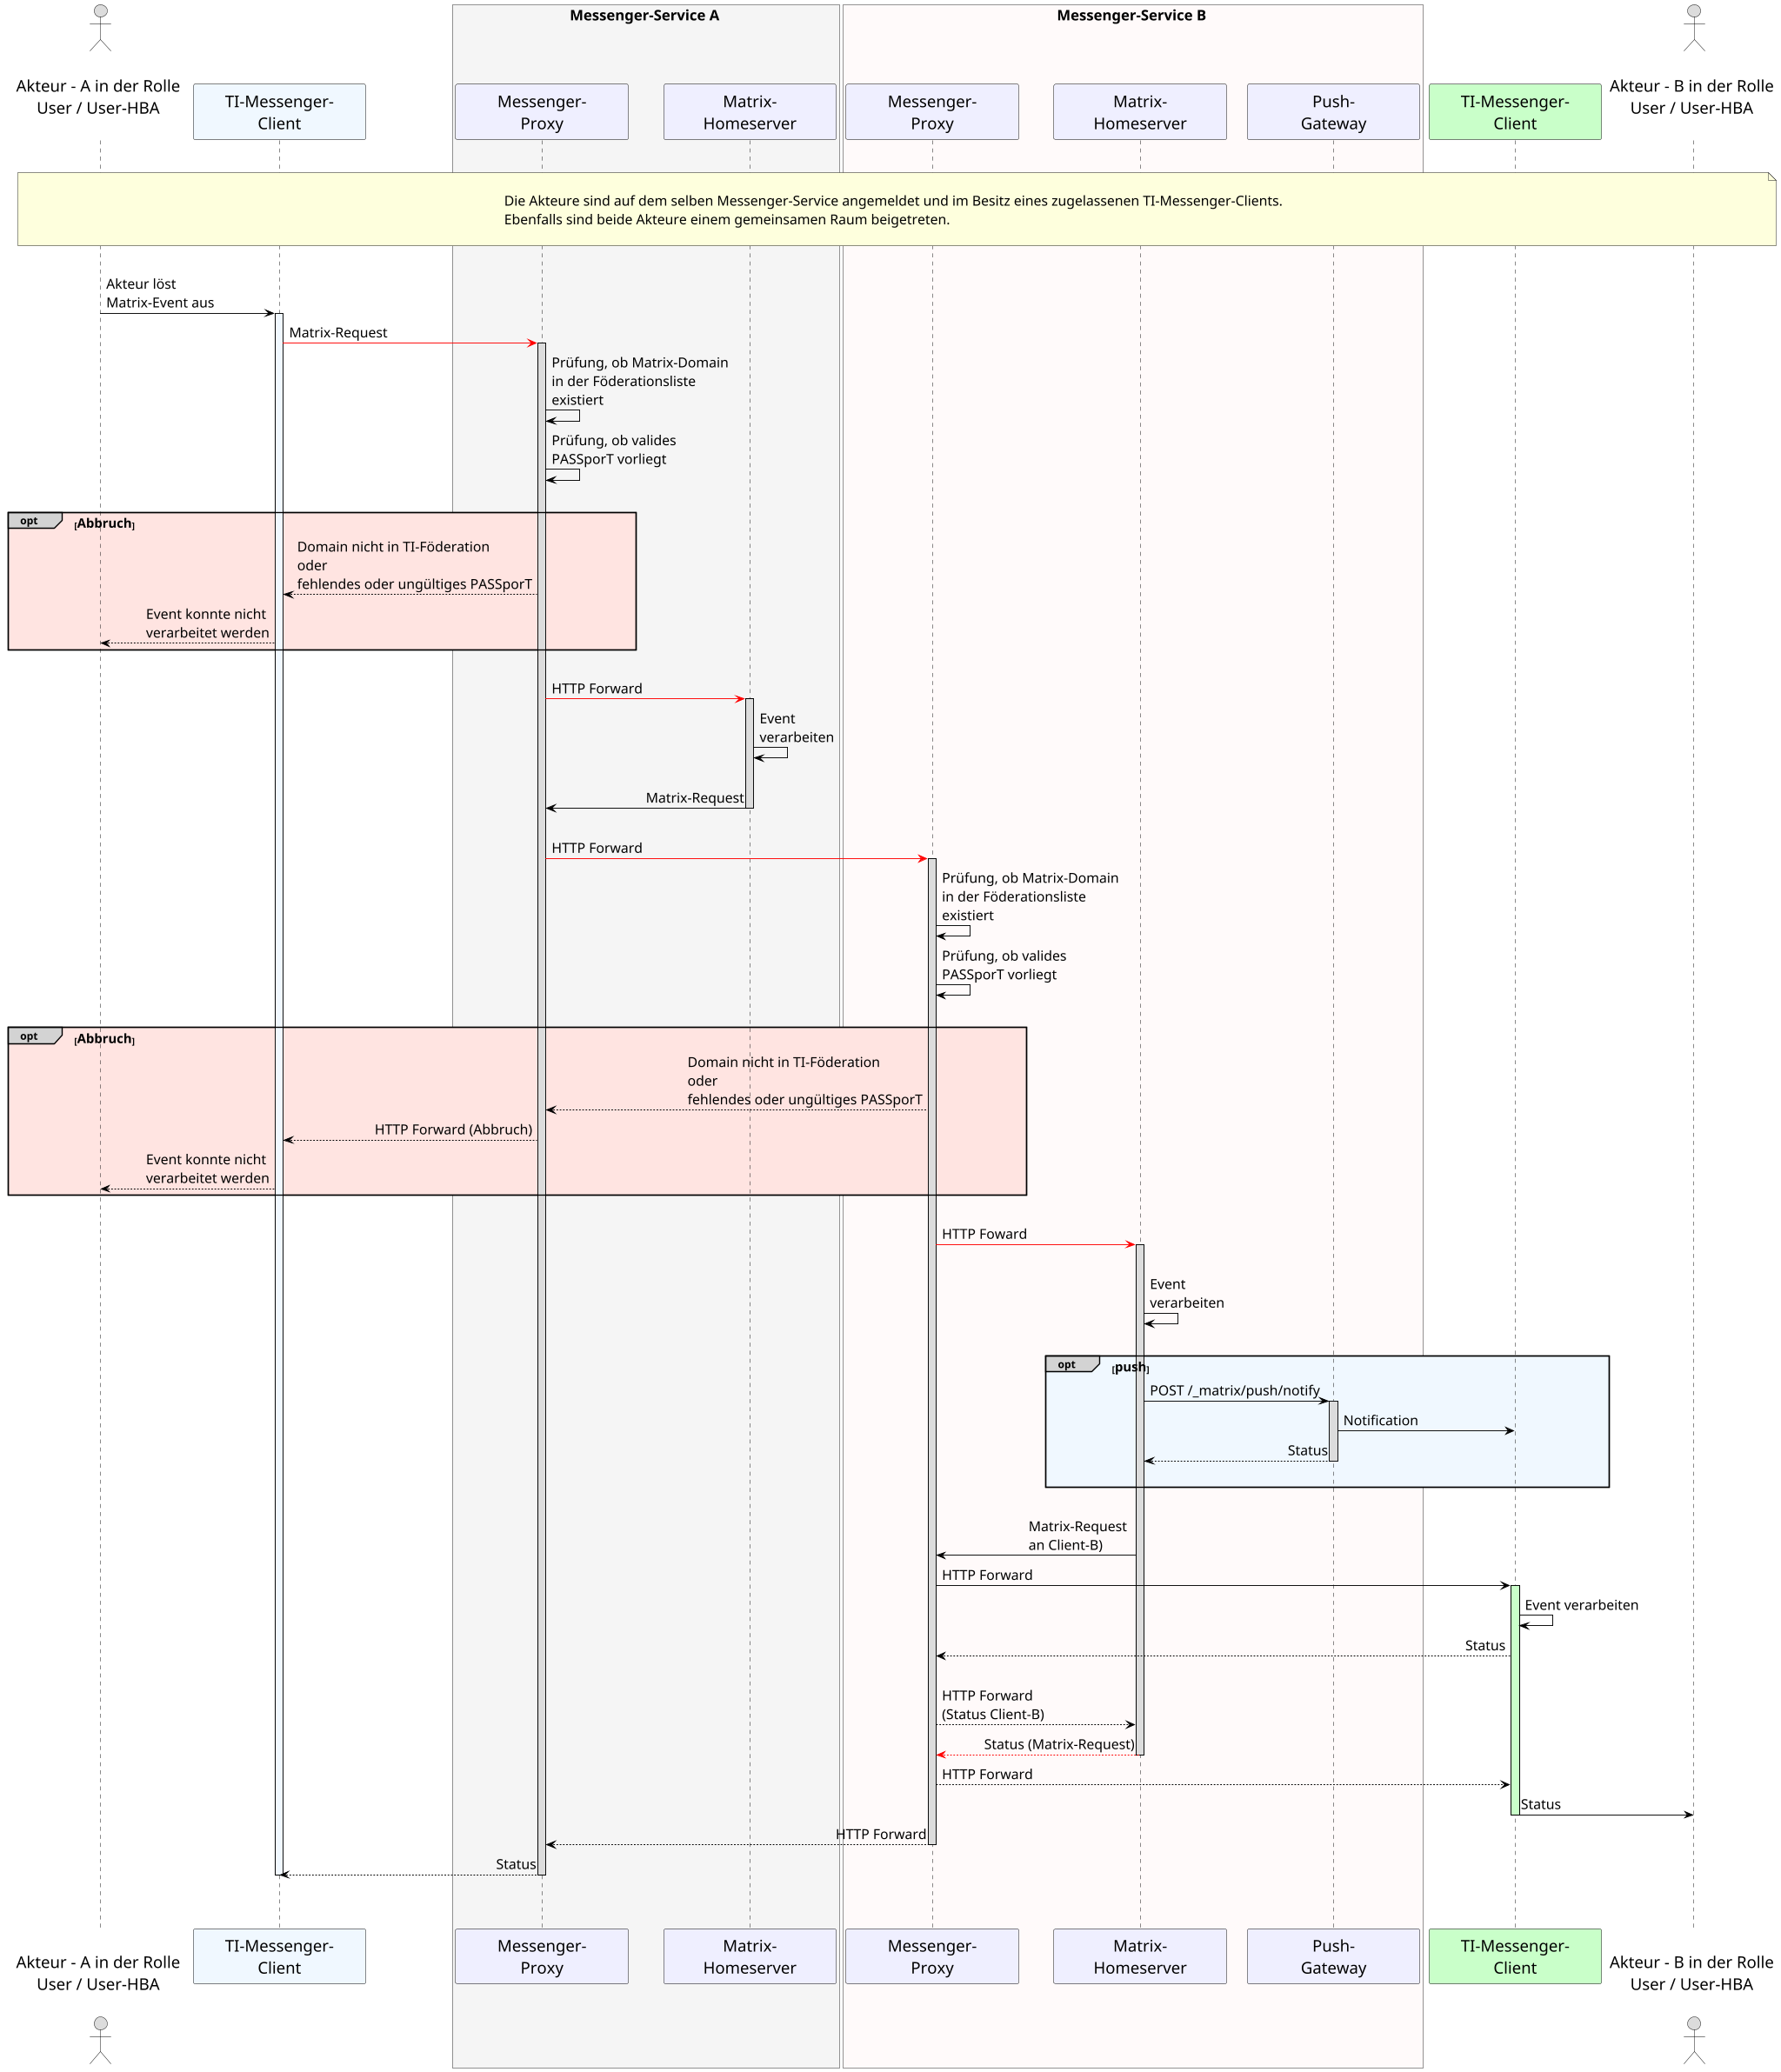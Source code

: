 /' 
# TI-Messenger 1.1
# TI-Messenger-Dienst
# UC - 10062
# Sequence Diagram
# Name: Austausch von Nachrichten zwischen Messenger-Services
'/

@startuml
skinparam sequenceMessageAlign direction
skinparam minClassWidth 200
skinparam BoxPadding 1
skinparam sequenceReferenceHeaderBackgroundColor palegreen
scale max 2048 width

skinparam sequence {
ArrowColor black
ArrowFontSize 17
ActorBorderColor black
LifeLineBorderColor black
LifeLineBackgroundColor Gainsboro

ParticipantBorderColor Motivation
ParticipantBackgroundColor Motivation
ParticipantFontName Impact
ParticipantFontSize 20
ParticipantFontColor black
ParticipantBorderColor Black
ParticipantBackgroundColor MOTIVATION

ActorBackgroundColor Gainsboro
ActorFontColor black
ActorFontSize 20
ActorFontName Aapex
}
    actor U1 as "\nAkteur - A in der Rolle\nUser / User-HBA\n"
    participant C1 as "TI-Messenger-\nClient" #AliceBlue
    box <size:18>Messenger-Service A</size> #WhiteSmoke
      participant MP1 as "Messenger-\nProxy"
      participant MH1 as "Matrix-\nHomeserver"
    end box
    box <size:18>Messenger-Service B</size> #Snow
    participant MP2 as "Messenger-\nProxy"
    participant MH2 as "Matrix-\nHomeserver"
    participant PG2 as "Push-\nGateway"
    end box
    participant C2 as "TI-Messenger-\nClient" #TECHNOLOGY
    actor U2 as "\nAkteur - B in der Rolle\nUser / User-HBA\n"
    
|||
note over U1, U2: \n<size:17>Die Akteure sind auf dem selben Messenger-Service angemeldet und im Besitz eines zugelassenen TI-Messenger-Clients.</size>\n<size:17>Ebenfalls sind beide Akteure einem gemeinsamen Raum beigetreten.</size>\n
|||

  U1->C1: Akteur löst\nMatrix-Event aus
    activate C1 #AliceBlue
  C1-[#red]>MP1: Matrix-Request
    activate MP1
  MP1->MP1: Prüfung, ob Matrix-Domain \nin der Föderationsliste \nexistiert
  MP1->MP1: Prüfung, ob valides \nPASSporT vorliegt
  |||
    
  opt#LightGrey #MistyRose <size:16>Abbruch</size>
    MP1-->C1: Domain nicht in TI-Föderation \noder \nfehlendes oder ungültiges PASSporT
    C1-->U1: Event konnte nicht \nverarbeitet werden
  end
    
  |||
  MP1-[#red]>MH1: HTTP Forward
    activate MH1
  MH1->MH1: Event \nverarbeiten
  |||
  MH1->MP1: Matrix-Request
    deactivate MH1
  |||
  MP1-[#red]>MP2: HTTP Forward
    activate MP2
  MP2->MP2: Prüfung, ob Matrix-Domain \nin der Föderationsliste \nexistiert
  MP2->MP2: Prüfung, ob valides \nPASSporT vorliegt
  |||
      
  opt#LightGrey #MistyRose <size:16>Abbruch</size>
    MP2-->MP1: Domain nicht in TI-Föderation \noder \nfehlendes oder ungültiges PASSporT
    MP1-->C1: HTTP Forward (Abbruch)
    C1-->U1: Event konnte nicht \nverarbeitet werden
  end
    
  |||
  MP2-[#red]>MH2: HTTP Foward
  |||
    activate MH2
  MH2->MH2: Event \nverarbeiten
  |||
 
  opt#LightGrey #AliceBlue <size:16>push</size>
    MH2->PG2: POST /_matrix/push/notify
      activate PG2
    PG2->C2: Notification
    PG2-->MH2: Status
      deactivate PG2
  |||
  end
  |||

  MH2->MP2: Matrix-Request \nan Client-B)
  MP2->C2: HTTP Forward 
    activate C2 #TECHNOLOGY
  C2->C2: Event verarbeiten

  C2-->MP2: Status
  |||
  MP2-->MH2: HTTP Forward \n(Status Client-B)
  MH2--[#red]>MP2: Status (Matrix-Request)
    deactivate MH2
  MP2-->C2: HTTP Forward
  C2->U2: Status
    deactivate C2
  MP2-->MP1: HTTP Forward
    deactivate MP2
  MP1-->C1: Status
    deactivate MP1
    deactivate C1
  |||
|||
@enduml
